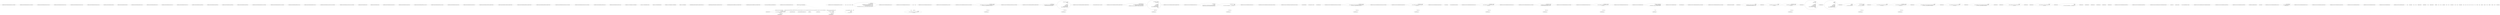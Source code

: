 digraph  {
m1_0 [cluster="HangFire.Storage.IWriteOnlyTransaction.ExpireJob(string, System.TimeSpan)", file="IWriteOnlyTransaction.cs", label="Entry HangFire.Storage.IWriteOnlyTransaction.ExpireJob(string, System.TimeSpan)", span="24-24"];
m1_1 [cluster="HangFire.Storage.IWriteOnlyTransaction.ExpireJob(string, System.TimeSpan)", file="IWriteOnlyTransaction.cs", label="Exit HangFire.Storage.IWriteOnlyTransaction.ExpireJob(string, System.TimeSpan)", span="24-24"];
m1_22 [cluster="HangFire.Storage.IWriteOnlyTransaction.RemoveFromSet(string, string)", file="IWriteOnlyTransaction.cs", label="Entry HangFire.Storage.IWriteOnlyTransaction.RemoveFromSet(string, string)", span="41-41"];
m1_23 [cluster="HangFire.Storage.IWriteOnlyTransaction.RemoveFromSet(string, string)", file="IWriteOnlyTransaction.cs", label="Exit HangFire.Storage.IWriteOnlyTransaction.RemoveFromSet(string, string)", span="41-41"];
m1_26 [cluster="HangFire.Storage.IWriteOnlyTransaction.RemoveFromList(string, string)", file="IWriteOnlyTransaction.cs", label="Entry HangFire.Storage.IWriteOnlyTransaction.RemoveFromList(string, string)", span="45-45"];
m1_27 [cluster="HangFire.Storage.IWriteOnlyTransaction.RemoveFromList(string, string)", file="IWriteOnlyTransaction.cs", label="Exit HangFire.Storage.IWriteOnlyTransaction.RemoveFromList(string, string)", span="45-45"];
m1_2 [cluster="HangFire.Storage.IWriteOnlyTransaction.PersistJob(string)", file="IWriteOnlyTransaction.cs", label="Entry HangFire.Storage.IWriteOnlyTransaction.PersistJob(string)", span="25-25"];
m1_3 [cluster="HangFire.Storage.IWriteOnlyTransaction.PersistJob(string)", file="IWriteOnlyTransaction.cs", label="Exit HangFire.Storage.IWriteOnlyTransaction.PersistJob(string)", span="25-25"];
m1_18 [cluster="HangFire.Storage.IWriteOnlyTransaction.AddToSet(string, string)", file="IWriteOnlyTransaction.cs", label="Entry HangFire.Storage.IWriteOnlyTransaction.AddToSet(string, string)", span="39-39"];
m1_19 [cluster="HangFire.Storage.IWriteOnlyTransaction.AddToSet(string, string)", file="IWriteOnlyTransaction.cs", label="Exit HangFire.Storage.IWriteOnlyTransaction.AddToSet(string, string)", span="39-39"];
m1_28 [cluster="HangFire.Storage.IWriteOnlyTransaction.TrimList(string, int, int)", file="IWriteOnlyTransaction.cs", label="Entry HangFire.Storage.IWriteOnlyTransaction.TrimList(string, int, int)", span="46-46"];
m1_29 [cluster="HangFire.Storage.IWriteOnlyTransaction.TrimList(string, int, int)", file="IWriteOnlyTransaction.cs", label="Exit HangFire.Storage.IWriteOnlyTransaction.TrimList(string, int, int)", span="46-46"];
m1_32 [cluster="HangFire.Storage.IWriteOnlyTransaction.DecrementValue(string)", file="IWriteOnlyTransaction.cs", label="Entry HangFire.Storage.IWriteOnlyTransaction.DecrementValue(string)", span="50-50"];
m1_33 [cluster="HangFire.Storage.IWriteOnlyTransaction.DecrementValue(string)", file="IWriteOnlyTransaction.cs", label="Exit HangFire.Storage.IWriteOnlyTransaction.DecrementValue(string)", span="50-50"];
m1_30 [cluster="HangFire.Storage.IWriteOnlyTransaction.IncrementValue(string)", file="IWriteOnlyTransaction.cs", label="Entry HangFire.Storage.IWriteOnlyTransaction.IncrementValue(string)", span="49-49"];
m1_31 [cluster="HangFire.Storage.IWriteOnlyTransaction.IncrementValue(string)", file="IWriteOnlyTransaction.cs", label="Exit HangFire.Storage.IWriteOnlyTransaction.IncrementValue(string)", span="49-49"];
m1_34 [cluster="HangFire.Storage.IWriteOnlyTransaction.ExpireValue(string, System.TimeSpan)", file="IWriteOnlyTransaction.cs", label="Entry HangFire.Storage.IWriteOnlyTransaction.ExpireValue(string, System.TimeSpan)", span="51-51"];
m1_35 [cluster="HangFire.Storage.IWriteOnlyTransaction.ExpireValue(string, System.TimeSpan)", file="IWriteOnlyTransaction.cs", label="Exit HangFire.Storage.IWriteOnlyTransaction.ExpireValue(string, System.TimeSpan)", span="51-51"];
m1_8 [cluster="HangFire.Storage.IWriteOnlyTransaction.AddToQueue(string, string)", file="IWriteOnlyTransaction.cs", label="Entry HangFire.Storage.IWriteOnlyTransaction.AddToQueue(string, string)", span="30-30"];
m1_9 [cluster="HangFire.Storage.IWriteOnlyTransaction.AddToQueue(string, string)", file="IWriteOnlyTransaction.cs", label="Exit HangFire.Storage.IWriteOnlyTransaction.AddToQueue(string, string)", span="30-30"];
m1_12 [cluster="HangFire.Storage.IWriteOnlyTransaction.IncrementCounter(string, System.TimeSpan)", file="IWriteOnlyTransaction.cs", label="Entry HangFire.Storage.IWriteOnlyTransaction.IncrementCounter(string, System.TimeSpan)", span="34-34"];
m1_13 [cluster="HangFire.Storage.IWriteOnlyTransaction.IncrementCounter(string, System.TimeSpan)", file="IWriteOnlyTransaction.cs", label="Exit HangFire.Storage.IWriteOnlyTransaction.IncrementCounter(string, System.TimeSpan)", span="34-34"];
m1_36 [cluster="HangFire.Storage.IWriteOnlyTransaction.Commit()", file="IWriteOnlyTransaction.cs", label="Entry HangFire.Storage.IWriteOnlyTransaction.Commit()", span="53-53"];
m1_37 [cluster="HangFire.Storage.IWriteOnlyTransaction.Commit()", file="IWriteOnlyTransaction.cs", label="Exit HangFire.Storage.IWriteOnlyTransaction.Commit()", span="53-53"];
m1_10 [cluster="HangFire.Storage.IWriteOnlyTransaction.IncrementCounter(string)", file="IWriteOnlyTransaction.cs", label="Entry HangFire.Storage.IWriteOnlyTransaction.IncrementCounter(string)", span="33-33"];
m1_11 [cluster="HangFire.Storage.IWriteOnlyTransaction.IncrementCounter(string)", file="IWriteOnlyTransaction.cs", label="Exit HangFire.Storage.IWriteOnlyTransaction.IncrementCounter(string)", span="33-33"];
m1_20 [cluster="HangFire.Storage.IWriteOnlyTransaction.AddToSet(string, string, double)", file="IWriteOnlyTransaction.cs", label="Entry HangFire.Storage.IWriteOnlyTransaction.AddToSet(string, string, double)", span="40-40"];
m1_21 [cluster="HangFire.Storage.IWriteOnlyTransaction.AddToSet(string, string, double)", file="IWriteOnlyTransaction.cs", label="Exit HangFire.Storage.IWriteOnlyTransaction.AddToSet(string, string, double)", span="40-40"];
m1_14 [cluster="HangFire.Storage.IWriteOnlyTransaction.DecrementCounter(string)", file="IWriteOnlyTransaction.cs", label="Entry HangFire.Storage.IWriteOnlyTransaction.DecrementCounter(string)", span="35-35"];
m1_15 [cluster="HangFire.Storage.IWriteOnlyTransaction.DecrementCounter(string)", file="IWriteOnlyTransaction.cs", label="Exit HangFire.Storage.IWriteOnlyTransaction.DecrementCounter(string)", span="35-35"];
m1_4 [cluster="HangFire.Storage.IWriteOnlyTransaction.SetJobState(string, HangFire.States.State)", file="IWriteOnlyTransaction.cs", label="Entry HangFire.Storage.IWriteOnlyTransaction.SetJobState(string, HangFire.States.State)", span="26-26"];
m1_5 [cluster="HangFire.Storage.IWriteOnlyTransaction.SetJobState(string, HangFire.States.State)", file="IWriteOnlyTransaction.cs", label="Exit HangFire.Storage.IWriteOnlyTransaction.SetJobState(string, HangFire.States.State)", span="26-26"];
m1_6 [cluster="HangFire.Storage.IWriteOnlyTransaction.AddJobState(string, HangFire.States.State)", file="IWriteOnlyTransaction.cs", label="Entry HangFire.Storage.IWriteOnlyTransaction.AddJobState(string, HangFire.States.State)", span="27-27"];
m1_7 [cluster="HangFire.Storage.IWriteOnlyTransaction.AddJobState(string, HangFire.States.State)", file="IWriteOnlyTransaction.cs", label="Exit HangFire.Storage.IWriteOnlyTransaction.AddJobState(string, HangFire.States.State)", span="27-27"];
m1_16 [cluster="HangFire.Storage.IWriteOnlyTransaction.DecrementCounter(string, System.TimeSpan)", file="IWriteOnlyTransaction.cs", label="Entry HangFire.Storage.IWriteOnlyTransaction.DecrementCounter(string, System.TimeSpan)", span="36-36"];
m1_17 [cluster="HangFire.Storage.IWriteOnlyTransaction.DecrementCounter(string, System.TimeSpan)", file="IWriteOnlyTransaction.cs", label="Exit HangFire.Storage.IWriteOnlyTransaction.DecrementCounter(string, System.TimeSpan)", span="36-36"];
m1_24 [cluster="HangFire.Storage.IWriteOnlyTransaction.InsertToList(string, string)", file="IWriteOnlyTransaction.cs", label="Entry HangFire.Storage.IWriteOnlyTransaction.InsertToList(string, string)", span="44-44"];
m1_25 [cluster="HangFire.Storage.IWriteOnlyTransaction.InsertToList(string, string)", file="IWriteOnlyTransaction.cs", label="Exit HangFire.Storage.IWriteOnlyTransaction.InsertToList(string, string)", span="44-44"];
m2_0 [cluster="Hangfire.Server.ServerWatchdogOptions.ServerWatchdogOptions()", file="RedisWriteOnlyTransaction.cs", label="Entry Hangfire.Server.ServerWatchdogOptions.ServerWatchdogOptions()", span="24-24"];
m2_1 [cluster="Hangfire.Server.ServerWatchdogOptions.ServerWatchdogOptions()", file="RedisWriteOnlyTransaction.cs", label="ServerTimeout = ServerWatchdog.DefaultServerTimeout", span="26-26"];
m2_2 [cluster="Hangfire.Server.ServerWatchdogOptions.ServerWatchdogOptions()", file="RedisWriteOnlyTransaction.cs", label="CheckInterval = ServerWatchdog.DefaultCheckInterval", span="27-27"];
m2_3 [cluster="Hangfire.Server.ServerWatchdogOptions.ServerWatchdogOptions()", file="RedisWriteOnlyTransaction.cs", label="Exit Hangfire.Server.ServerWatchdogOptions.ServerWatchdogOptions()", span="24-24"];
m2_4 [file="RedisWriteOnlyTransaction.cs", label="Hangfire.Server.ServerWatchdogOptions", span=""];
m3_2 [cluster="Hangfire.IBackgroundJobClient.ChangeState(string, Hangfire.States.IState, string)", file="SqlServerConnection.cs", label="Entry Hangfire.IBackgroundJobClient.ChangeState(string, Hangfire.States.IState, string)", span="96-96"];
m3_3 [cluster="Hangfire.IBackgroundJobClient.ChangeState(string, Hangfire.States.IState, string)", file="SqlServerConnection.cs", label="Exit Hangfire.IBackgroundJobClient.ChangeState(string, Hangfire.States.IState, string)", span="96-96"];
m3_0 [cluster="Hangfire.IBackgroundJobClient.Create(Hangfire.Common.Job, Hangfire.States.IState)", file="SqlServerConnection.cs", label="Entry Hangfire.IBackgroundJobClient.Create(Hangfire.Common.Job, Hangfire.States.IState)", span="65-65"];
m3_1 [cluster="Hangfire.IBackgroundJobClient.Create(Hangfire.Common.Job, Hangfire.States.IState)", file="SqlServerConnection.cs", label="Exit Hangfire.IBackgroundJobClient.Create(Hangfire.Common.Job, Hangfire.States.IState)", span="65-65"];
m4_5 [cluster="System.ArgumentNullException.ArgumentNullException(string)", file="SqlServerWriteOnlyTransaction.cs", label="Entry System.ArgumentNullException.ArgumentNullException(string)", span="0-0"];
m4_82 [cluster="HangFire.SqlServer.SqlServerWriteOnlyTransaction.AddToSet(string, string)", file="SqlServerWriteOnlyTransaction.cs", label="Entry HangFire.SqlServer.SqlServerWriteOnlyTransaction.AddToSet(string, string)", span="153-153"];
m4_83 [cluster="HangFire.SqlServer.SqlServerWriteOnlyTransaction.AddToSet(string, string)", file="SqlServerWriteOnlyTransaction.cs", label="AddToSet(key, value, 0.0)", span="155-155"];
m4_84 [cluster="HangFire.SqlServer.SqlServerWriteOnlyTransaction.AddToSet(string, string)", file="SqlServerWriteOnlyTransaction.cs", label="Exit HangFire.SqlServer.SqlServerWriteOnlyTransaction.AddToSet(string, string)", span="153-153"];
m4_98 [cluster="HangFire.SqlServer.SqlServerWriteOnlyTransaction.InsertToList(string, string)", file="SqlServerWriteOnlyTransaction.cs", label="Entry HangFire.SqlServer.SqlServerWriteOnlyTransaction.InsertToList(string, string)", span="179-179"];
m4_99 [cluster="HangFire.SqlServer.SqlServerWriteOnlyTransaction.InsertToList(string, string)", file="SqlServerWriteOnlyTransaction.cs", label="QueueCommand(x => x.Execute(\r\n                @''insert into HangFire.List ([Key], Value) values (@key, @value)'',\r\n                new { key, value }))", span="181-183"];
m4_100 [cluster="HangFire.SqlServer.SqlServerWriteOnlyTransaction.InsertToList(string, string)", file="SqlServerWriteOnlyTransaction.cs", label="Exit HangFire.SqlServer.SqlServerWriteOnlyTransaction.InsertToList(string, string)", span="179-179"];
m4_85 [cluster="HangFire.SqlServer.SqlServerWriteOnlyTransaction.AddToSet(string, string, double)", file="SqlServerWriteOnlyTransaction.cs", label="Entry HangFire.SqlServer.SqlServerWriteOnlyTransaction.AddToSet(string, string, double)", span="158-158"];
m4_86 [cluster="HangFire.SqlServer.SqlServerWriteOnlyTransaction.AddToSet(string, string, double)", file="SqlServerWriteOnlyTransaction.cs", label="string addSql = @''\r\nmerge HangFire.[Set] as Target\r\nusing (VALUES (@key, @value, @score)) as Source ([Key], Value, Score)\r\non Target.[Key] = Source.[Key] and Target.Value = Source.Value\r\nwhen matched then update set Score = Source.Score\r\nwhen not matched then insert ([Key], Value, Score) values (Source.[Key], Source.Value, Source.Score);''", span="160-165"];
m4_87 [cluster="HangFire.SqlServer.SqlServerWriteOnlyTransaction.AddToSet(string, string, double)", file="SqlServerWriteOnlyTransaction.cs", label="QueueCommand(x => x.Execute(\r\n                addSql,\r\n                new { key, value, score }))", span="167-169"];
m4_88 [cluster="HangFire.SqlServer.SqlServerWriteOnlyTransaction.AddToSet(string, string, double)", file="SqlServerWriteOnlyTransaction.cs", label="Exit HangFire.SqlServer.SqlServerWriteOnlyTransaction.AddToSet(string, string, double)", span="158-158"];
m4_64 [cluster="HangFire.SqlServer.SqlServerWriteOnlyTransaction.IncrementCounter(string, System.TimeSpan)", file="SqlServerWriteOnlyTransaction.cs", label="Entry HangFire.SqlServer.SqlServerWriteOnlyTransaction.IncrementCounter(string, System.TimeSpan)", span="132-132"];
m4_65 [cluster="HangFire.SqlServer.SqlServerWriteOnlyTransaction.IncrementCounter(string, System.TimeSpan)", file="SqlServerWriteOnlyTransaction.cs", label="QueueCommand(x => x.Execute(\r\n                @''insert into HangFire.Counter ([Key], [Value], [ExpireAt]) values (@key, @value, @expireAt)'',\r\n                new { key, value = +1, expireAt = DateTime.UtcNow.Add(expireIn) }))", span="134-136"];
m4_66 [cluster="HangFire.SqlServer.SqlServerWriteOnlyTransaction.IncrementCounter(string, System.TimeSpan)", file="SqlServerWriteOnlyTransaction.cs", label="Exit HangFire.SqlServer.SqlServerWriteOnlyTransaction.IncrementCounter(string, System.TimeSpan)", span="132-132"];
m4_44 [cluster="HangFire.SqlServer.SqlServerWriteOnlyTransaction.AddJobState(string, HangFire.States.State)", file="SqlServerWriteOnlyTransaction.cs", label="Entry HangFire.SqlServer.SqlServerWriteOnlyTransaction.AddJobState(string, HangFire.States.State)", span="96-96"];
m4_45 [cluster="HangFire.SqlServer.SqlServerWriteOnlyTransaction.AddJobState(string, HangFire.States.State)", file="SqlServerWriteOnlyTransaction.cs", label="string addStateSql = @''\r\ninsert into HangFire.State (JobId, Name, Reason, CreatedAt, Data)\r\nvalues (@jobId, @name, @reason, @createdAt, @data)''", span="98-100"];
m4_46 [cluster="HangFire.SqlServer.SqlServerWriteOnlyTransaction.AddJobState(string, HangFire.States.State)", file="SqlServerWriteOnlyTransaction.cs", label="QueueCommand(x => x.Execute(\r\n                addStateSql,\r\n                new\r\n                {\r\n                    jobId = jobId, \r\n                    name = state.Name,\r\n                    reason = state.Reason,\r\n                    createdAt = DateTime.UtcNow, \r\n                    data = JobHelper.ToJson(state.SerializeData())\r\n                }))", span="102-111"];
m4_47 [cluster="HangFire.SqlServer.SqlServerWriteOnlyTransaction.AddJobState(string, HangFire.States.State)", file="SqlServerWriteOnlyTransaction.cs", label="Exit HangFire.SqlServer.SqlServerWriteOnlyTransaction.AddJobState(string, HangFire.States.State)", span="96-96"];
m4_145 [cluster="System.Collections.Generic.Queue<T>.Enqueue(T)", file="SqlServerWriteOnlyTransaction.cs", label="Entry System.Collections.Generic.Queue<T>.Enqueue(T)", span="0-0"];
m4_35 [cluster="HangFire.SqlServer.SqlServerWriteOnlyTransaction.SetJobState(string, HangFire.States.State)", file="SqlServerWriteOnlyTransaction.cs", label="Entry HangFire.SqlServer.SqlServerWriteOnlyTransaction.SetJobState(string, HangFire.States.State)", span="76-76"];
m4_36 [cluster="HangFire.SqlServer.SqlServerWriteOnlyTransaction.SetJobState(string, HangFire.States.State)", file="SqlServerWriteOnlyTransaction.cs", label="string addAndSetStateSql = @''\r\ninsert into HangFire.State (JobId, Name, Reason, CreatedAt, Data)\r\nvalues (@jobId, @name, @reason, @createdAt, @data);\r\nupdate HangFire.Job set StateId = SCOPE_IDENTITY(), StateName = @name where Id = @id;''", span="78-81"];
m4_37 [cluster="HangFire.SqlServer.SqlServerWriteOnlyTransaction.SetJobState(string, HangFire.States.State)", file="SqlServerWriteOnlyTransaction.cs", label="QueueCommand(x => x.Execute(\r\n                addAndSetStateSql,\r\n                new\r\n                {\r\n                    jobId = jobId,\r\n                    name = state.Name,\r\n                    reason = state.Reason,\r\n                    createdAt = DateTime.UtcNow,\r\n                    data = JobHelper.ToJson(state.SerializeData()),\r\n                    id = jobId\r\n                }))", span="83-93"];
m4_38 [cluster="HangFire.SqlServer.SqlServerWriteOnlyTransaction.SetJobState(string, HangFire.States.State)", file="SqlServerWriteOnlyTransaction.cs", label="Exit HangFire.SqlServer.SqlServerWriteOnlyTransaction.SetJobState(string, HangFire.States.State)", span="76-76"];
m4_110 [cluster="HangFire.SqlServer.SqlServerWriteOnlyTransaction.TrimList(string, int, int)", file="SqlServerWriteOnlyTransaction.cs", label="Entry HangFire.SqlServer.SqlServerWriteOnlyTransaction.TrimList(string, int, int)", span="193-193"];
m4_111 [cluster="HangFire.SqlServer.SqlServerWriteOnlyTransaction.TrimList(string, int, int)", file="SqlServerWriteOnlyTransaction.cs", label="string trimSql = @''\r\nwith cte as (\r\nselect row_number() over (order by Id desc) as row_num, [Key] from HangFire.List)\r\ndelete from cte where row_num not between @start and @end and [Key] = @key''", span="195-198"];
m4_112 [cluster="HangFire.SqlServer.SqlServerWriteOnlyTransaction.TrimList(string, int, int)", file="SqlServerWriteOnlyTransaction.cs", label="QueueCommand(x => x.Execute(\r\n                trimSql,\r\n                new { key = key, start = keepStartingFrom + 1, end = keepEndingAt + 1 }))", span="200-202"];
m4_113 [cluster="HangFire.SqlServer.SqlServerWriteOnlyTransaction.TrimList(string, int, int)", file="SqlServerWriteOnlyTransaction.cs", label="Exit HangFire.SqlServer.SqlServerWriteOnlyTransaction.TrimList(string, int, int)", span="193-193"];
m4_23 [cluster="HangFire.SqlServer.SqlServerWriteOnlyTransaction.QueueCommand(System.Action<SqlConnection>)", file="SqlServerWriteOnlyTransaction.cs", label="Entry HangFire.SqlServer.SqlServerWriteOnlyTransaction.QueueCommand(System.Action<SqlConnection>)", span="256-256"];
m4_143 [cluster="HangFire.SqlServer.SqlServerWriteOnlyTransaction.QueueCommand(System.Action<SqlConnection>)", file="SqlServerWriteOnlyTransaction.cs", label="_commandQueue.Enqueue(action)", span="258-258"];
m4_144 [cluster="HangFire.SqlServer.SqlServerWriteOnlyTransaction.QueueCommand(System.Action<SqlConnection>)", file="SqlServerWriteOnlyTransaction.cs", label="Exit HangFire.SqlServer.SqlServerWriteOnlyTransaction.QueueCommand(System.Action<SqlConnection>)", span="256-256"];
m4_17 [cluster="Unk.EnlistTransaction", file="SqlServerWriteOnlyTransaction.cs", label="Entry Unk.EnlistTransaction", span=""];
m4_18 [cluster="System.Action<T>.Invoke(T)", file="SqlServerWriteOnlyTransaction.cs", label="Entry System.Action<T>.Invoke(T)", span="0-0"];
m4_15 [cluster="TransactionScope.cstr", file="SqlServerWriteOnlyTransaction.cs", label="Entry TransactionScope.cstr", span=""];
m4_76 [cluster="HangFire.SqlServer.SqlServerWriteOnlyTransaction.DecrementCounter(string, System.TimeSpan)", file="SqlServerWriteOnlyTransaction.cs", label="Entry HangFire.SqlServer.SqlServerWriteOnlyTransaction.DecrementCounter(string, System.TimeSpan)", span="146-146"];
m4_77 [cluster="HangFire.SqlServer.SqlServerWriteOnlyTransaction.DecrementCounter(string, System.TimeSpan)", file="SqlServerWriteOnlyTransaction.cs", label="QueueCommand(x => x.Execute(\r\n                @''insert into HangFire.Counter ([Key], [Value], [ExpireAt]) values (@key, @value, @expireAt)'',\r\n                new { key, value = -1, expireAt = DateTime.UtcNow.Add(expireIn) }))", span="148-150"];
m4_78 [cluster="HangFire.SqlServer.SqlServerWriteOnlyTransaction.DecrementCounter(string, System.TimeSpan)", file="SqlServerWriteOnlyTransaction.cs", label="Exit HangFire.SqlServer.SqlServerWriteOnlyTransaction.DecrementCounter(string, System.TimeSpan)", span="146-146"];
m4_70 [cluster="HangFire.SqlServer.SqlServerWriteOnlyTransaction.DecrementCounter(string)", file="SqlServerWriteOnlyTransaction.cs", label="Entry HangFire.SqlServer.SqlServerWriteOnlyTransaction.DecrementCounter(string)", span="139-139"];
m4_71 [cluster="HangFire.SqlServer.SqlServerWriteOnlyTransaction.DecrementCounter(string)", file="SqlServerWriteOnlyTransaction.cs", label="QueueCommand(x => x.Execute(\r\n                @''insert into HangFire.Counter ([Key], [Value]) values (@key, @value)'',\r\n                new { key, value = -1 }))", span="141-143"];
m4_72 [cluster="HangFire.SqlServer.SqlServerWriteOnlyTransaction.DecrementCounter(string)", file="SqlServerWriteOnlyTransaction.cs", label="Exit HangFire.SqlServer.SqlServerWriteOnlyTransaction.DecrementCounter(string)", span="139-139"];
m4_19 [cluster="Unk.Complete", file="SqlServerWriteOnlyTransaction.cs", label="Entry Unk.Complete", span=""];
m4_27 [cluster="System.DateTime.Add(System.TimeSpan)", file="SqlServerWriteOnlyTransaction.cs", label="Entry System.DateTime.Add(System.TimeSpan)", span="0-0"];
m4_92 [cluster="HangFire.SqlServer.SqlServerWriteOnlyTransaction.RemoveFromSet(string, string)", file="SqlServerWriteOnlyTransaction.cs", label="Entry HangFire.SqlServer.SqlServerWriteOnlyTransaction.RemoveFromSet(string, string)", span="172-172"];
m4_93 [cluster="HangFire.SqlServer.SqlServerWriteOnlyTransaction.RemoveFromSet(string, string)", file="SqlServerWriteOnlyTransaction.cs", label="QueueCommand(x => x.Execute(\r\n                @''delete from HangFire.[Set] where [Key] = @key and Value = @value'',\r\n                new { key, value }))", span="174-176"];
m4_94 [cluster="HangFire.SqlServer.SqlServerWriteOnlyTransaction.RemoveFromSet(string, string)", file="SqlServerWriteOnlyTransaction.cs", label="Exit HangFire.SqlServer.SqlServerWriteOnlyTransaction.RemoveFromSet(string, string)", span="172-172"];
m4_20 [cluster="HangFire.SqlServer.SqlServerWriteOnlyTransaction.ExpireJob(string, System.TimeSpan)", file="SqlServerWriteOnlyTransaction.cs", label="Entry HangFire.SqlServer.SqlServerWriteOnlyTransaction.ExpireJob(string, System.TimeSpan)", span="62-62"];
m4_21 [cluster="HangFire.SqlServer.SqlServerWriteOnlyTransaction.ExpireJob(string, System.TimeSpan)", file="SqlServerWriteOnlyTransaction.cs", label="QueueCommand(x => x.Execute(\r\n                @''update HangFire.Job set ExpireAt = @expireAt where Id = @id'',\r\n                new { expireAt = DateTime.UtcNow.Add(expireIn), id = jobId }))", span="64-66"];
m4_22 [cluster="HangFire.SqlServer.SqlServerWriteOnlyTransaction.ExpireJob(string, System.TimeSpan)", file="SqlServerWriteOnlyTransaction.cs", label="Exit HangFire.SqlServer.SqlServerWriteOnlyTransaction.ExpireJob(string, System.TimeSpan)", span="62-62"];
m4_104 [cluster="HangFire.SqlServer.SqlServerWriteOnlyTransaction.RemoveFromList(string, string)", file="SqlServerWriteOnlyTransaction.cs", label="Entry HangFire.SqlServer.SqlServerWriteOnlyTransaction.RemoveFromList(string, string)", span="186-186"];
m4_105 [cluster="HangFire.SqlServer.SqlServerWriteOnlyTransaction.RemoveFromList(string, string)", file="SqlServerWriteOnlyTransaction.cs", label="QueueCommand(x => x.Execute(\r\n                @''delete from HangFire.List where [Key] = @key and Value = @value'',\r\n                new { key, value }))", span="188-190"];
m4_106 [cluster="HangFire.SqlServer.SqlServerWriteOnlyTransaction.RemoveFromList(string, string)", file="SqlServerWriteOnlyTransaction.cs", label="Exit HangFire.SqlServer.SqlServerWriteOnlyTransaction.RemoveFromList(string, string)", span="186-186"];
m4_8 [cluster="HangFire.SqlServer.SqlServerWriteOnlyTransaction.Commit()", file="SqlServerWriteOnlyTransaction.cs", label="Entry HangFire.SqlServer.SqlServerWriteOnlyTransaction.Commit()", span="45-45"];
m4_9 [cluster="HangFire.SqlServer.SqlServerWriteOnlyTransaction.Commit()", file="SqlServerWriteOnlyTransaction.cs", label="var transaction = new TransactionScope(\r\n                TransactionScopeOption.Required,\r\n                new TransactionOptions { IsolationLevel = IsolationLevel.Serializable })", span="47-49"];
m4_10 [cluster="HangFire.SqlServer.SqlServerWriteOnlyTransaction.Commit()", file="SqlServerWriteOnlyTransaction.cs", label="_connection.EnlistTransaction(Transaction.Current)", span="51-51"];
m4_13 [cluster="HangFire.SqlServer.SqlServerWriteOnlyTransaction.Commit()", file="SqlServerWriteOnlyTransaction.cs", label="transaction.Complete()", span="58-58"];
m4_11 [cluster="HangFire.SqlServer.SqlServerWriteOnlyTransaction.Commit()", file="SqlServerWriteOnlyTransaction.cs", label=_commandQueue, span="53-53"];
m4_12 [cluster="HangFire.SqlServer.SqlServerWriteOnlyTransaction.Commit()", file="SqlServerWriteOnlyTransaction.cs", label="command(_connection)", span="55-55"];
m4_14 [cluster="HangFire.SqlServer.SqlServerWriteOnlyTransaction.Commit()", file="SqlServerWriteOnlyTransaction.cs", label="Exit HangFire.SqlServer.SqlServerWriteOnlyTransaction.Commit()", span="45-45"];
m4_16 [cluster="TransactionOptions.cstr", file="SqlServerWriteOnlyTransaction.cs", label="Entry TransactionOptions.cstr", span=""];
m4_137 [cluster="HangFire.SqlServer.SqlServerWriteOnlyTransaction.ExpireValue(string, System.TimeSpan)", file="SqlServerWriteOnlyTransaction.cs", label="Entry HangFire.SqlServer.SqlServerWriteOnlyTransaction.ExpireValue(string, System.TimeSpan)", span="249-249"];
m4_139 [cluster="HangFire.SqlServer.SqlServerWriteOnlyTransaction.ExpireValue(string, System.TimeSpan)", file="SqlServerWriteOnlyTransaction.cs", label="Exit HangFire.SqlServer.SqlServerWriteOnlyTransaction.ExpireValue(string, System.TimeSpan)", span="249-249"];
m4_42 [cluster="HangFire.States.State.SerializeData()", file="SqlServerWriteOnlyTransaction.cs", label="Entry HangFire.States.State.SerializeData()", span="27-27"];
m4_140 [cluster="lambda expression", file="SqlServerWriteOnlyTransaction.cs", label="Entry lambda expression", span="251-253"];
m4_25 [cluster="lambda expression", file="SqlServerWriteOnlyTransaction.cs", label="x.Execute(\r\n                @''update HangFire.Job set ExpireAt = @expireAt where Id = @id'',\r\n                new { expireAt = DateTime.UtcNow.Add(expireIn), id = jobId })", span="64-66"];
m4_24 [cluster="lambda expression", file="SqlServerWriteOnlyTransaction.cs", label="Entry lambda expression", span="64-66"];
m4_26 [cluster="lambda expression", file="SqlServerWriteOnlyTransaction.cs", label="Exit lambda expression", span="64-66"];
m4_33 [cluster="lambda expression", file="SqlServerWriteOnlyTransaction.cs", label="x.Execute(\r\n                @''update HangFire.Job set ExpireAt = NULL where Id = @id'',\r\n                new { id = jobId })", span="71-73"];
m4_32 [cluster="lambda expression", file="SqlServerWriteOnlyTransaction.cs", label="Entry lambda expression", span="71-73"];
m4_34 [cluster="lambda expression", file="SqlServerWriteOnlyTransaction.cs", label="Exit lambda expression", span="71-73"];
m4_40 [cluster="lambda expression", file="SqlServerWriteOnlyTransaction.cs", label="x.Execute(\r\n                addAndSetStateSql,\r\n                new\r\n                {\r\n                    jobId = jobId,\r\n                    name = state.Name,\r\n                    reason = state.Reason,\r\n                    createdAt = DateTime.UtcNow,\r\n                    data = JobHelper.ToJson(state.SerializeData()),\r\n                    id = jobId\r\n                })", span="83-93"];
m4_39 [cluster="lambda expression", file="SqlServerWriteOnlyTransaction.cs", label="Entry lambda expression", span="83-93"];
m4_41 [cluster="lambda expression", file="SqlServerWriteOnlyTransaction.cs", label="Exit lambda expression", span="83-93"];
m4_49 [cluster="lambda expression", file="SqlServerWriteOnlyTransaction.cs", label="x.Execute(\r\n                addStateSql,\r\n                new\r\n                {\r\n                    jobId = jobId, \r\n                    name = state.Name,\r\n                    reason = state.Reason,\r\n                    createdAt = DateTime.UtcNow, \r\n                    data = JobHelper.ToJson(state.SerializeData())\r\n                })", span="102-111"];
m4_48 [cluster="lambda expression", file="SqlServerWriteOnlyTransaction.cs", label="Entry lambda expression", span="102-111"];
m4_50 [cluster="lambda expression", file="SqlServerWriteOnlyTransaction.cs", label="Exit lambda expression", span="102-111"];
m4_56 [cluster="lambda expression", file="SqlServerWriteOnlyTransaction.cs", label="x.Execute(\r\n                enqueueJobSql,\r\n                new { jobId = jobId, queue = queue })", span="120-122"];
m4_55 [cluster="lambda expression", file="SqlServerWriteOnlyTransaction.cs", label="Entry lambda expression", span="120-122"];
m4_57 [cluster="lambda expression", file="SqlServerWriteOnlyTransaction.cs", label="Exit lambda expression", span="120-122"];
m4_62 [cluster="lambda expression", file="SqlServerWriteOnlyTransaction.cs", label="x.Execute(\r\n                @''insert into HangFire.Counter ([Key], [Value]) values (@key, @value)'',\r\n                new { key, value = +1 })", span="127-129"];
m4_61 [cluster="lambda expression", file="SqlServerWriteOnlyTransaction.cs", label="Entry lambda expression", span="127-129"];
m4_63 [cluster="lambda expression", file="SqlServerWriteOnlyTransaction.cs", label="Exit lambda expression", span="127-129"];
m4_68 [cluster="lambda expression", file="SqlServerWriteOnlyTransaction.cs", label="x.Execute(\r\n                @''insert into HangFire.Counter ([Key], [Value], [ExpireAt]) values (@key, @value, @expireAt)'',\r\n                new { key, value = +1, expireAt = DateTime.UtcNow.Add(expireIn) })", span="134-136"];
m4_67 [cluster="lambda expression", file="SqlServerWriteOnlyTransaction.cs", label="Entry lambda expression", span="134-136"];
m4_69 [cluster="lambda expression", file="SqlServerWriteOnlyTransaction.cs", label="Exit lambda expression", span="134-136"];
m4_74 [cluster="lambda expression", file="SqlServerWriteOnlyTransaction.cs", label="x.Execute(\r\n                @''insert into HangFire.Counter ([Key], [Value]) values (@key, @value)'',\r\n                new { key, value = -1 })", span="141-143"];
m4_73 [cluster="lambda expression", file="SqlServerWriteOnlyTransaction.cs", label="Entry lambda expression", span="141-143"];
m4_75 [cluster="lambda expression", file="SqlServerWriteOnlyTransaction.cs", label="Exit lambda expression", span="141-143"];
m4_80 [cluster="lambda expression", file="SqlServerWriteOnlyTransaction.cs", label="x.Execute(\r\n                @''insert into HangFire.Counter ([Key], [Value], [ExpireAt]) values (@key, @value, @expireAt)'',\r\n                new { key, value = -1, expireAt = DateTime.UtcNow.Add(expireIn) })", span="148-150"];
m4_79 [cluster="lambda expression", file="SqlServerWriteOnlyTransaction.cs", label="Entry lambda expression", span="148-150"];
m4_81 [cluster="lambda expression", file="SqlServerWriteOnlyTransaction.cs", label="Exit lambda expression", span="148-150"];
m4_90 [cluster="lambda expression", file="SqlServerWriteOnlyTransaction.cs", label="x.Execute(\r\n                addSql,\r\n                new { key, value, score })", span="167-169"];
m4_89 [cluster="lambda expression", file="SqlServerWriteOnlyTransaction.cs", label="Entry lambda expression", span="167-169"];
m4_91 [cluster="lambda expression", file="SqlServerWriteOnlyTransaction.cs", label="Exit lambda expression", span="167-169"];
m4_96 [cluster="lambda expression", file="SqlServerWriteOnlyTransaction.cs", label="x.Execute(\r\n                @''delete from HangFire.[Set] where [Key] = @key and Value = @value'',\r\n                new { key, value })", span="174-176"];
m4_95 [cluster="lambda expression", file="SqlServerWriteOnlyTransaction.cs", label="Entry lambda expression", span="174-176"];
m4_97 [cluster="lambda expression", file="SqlServerWriteOnlyTransaction.cs", label="Exit lambda expression", span="174-176"];
m4_102 [cluster="lambda expression", file="SqlServerWriteOnlyTransaction.cs", label="x.Execute(\r\n                @''insert into HangFire.List ([Key], Value) values (@key, @value)'',\r\n                new { key, value })", span="181-183"];
m4_101 [cluster="lambda expression", file="SqlServerWriteOnlyTransaction.cs", label="Entry lambda expression", span="181-183"];
m4_103 [cluster="lambda expression", file="SqlServerWriteOnlyTransaction.cs", label="Exit lambda expression", span="181-183"];
m4_108 [cluster="lambda expression", file="SqlServerWriteOnlyTransaction.cs", label="x.Execute(\r\n                @''delete from HangFire.List where [Key] = @key and Value = @value'',\r\n                new { key, value })", span="188-190"];
m4_107 [cluster="lambda expression", file="SqlServerWriteOnlyTransaction.cs", label="Entry lambda expression", span="188-190"];
m4_109 [cluster="lambda expression", file="SqlServerWriteOnlyTransaction.cs", label="Exit lambda expression", span="188-190"];
m4_115 [cluster="lambda expression", file="SqlServerWriteOnlyTransaction.cs", label="x.Execute(\r\n                trimSql,\r\n                new { key = key, start = keepStartingFrom + 1, end = keepEndingAt + 1 })", span="200-202"];
m4_114 [cluster="lambda expression", file="SqlServerWriteOnlyTransaction.cs", label="Entry lambda expression", span="200-202"];
m4_116 [cluster="lambda expression", file="SqlServerWriteOnlyTransaction.cs", label="Exit lambda expression", span="200-202"];
m4_122 [cluster="lambda expression", file="SqlServerWriteOnlyTransaction.cs", label="Entry lambda expression", span="216-224"];
m4_126 [cluster="lambda expression", file="SqlServerWriteOnlyTransaction.cs", label="Exit lambda expression", span="216-224"];
m4_132 [cluster="lambda expression", file="SqlServerWriteOnlyTransaction.cs", label="Entry lambda expression", span="238-246"];
m4_136 [cluster="lambda expression", file="SqlServerWriteOnlyTransaction.cs", label="Exit lambda expression", span="238-246"];
m4_142 [cluster="lambda expression", file="SqlServerWriteOnlyTransaction.cs", label="Exit lambda expression", span="251-253"];
m4_127 [cluster="HangFire.SqlServer.SqlServerWriteOnlyTransaction.DecrementValue(string)", file="SqlServerWriteOnlyTransaction.cs", label="Entry HangFire.SqlServer.SqlServerWriteOnlyTransaction.DecrementValue(string)", span="227-227"];
m4_131 [cluster="HangFire.SqlServer.SqlServerWriteOnlyTransaction.DecrementValue(string)", file="SqlServerWriteOnlyTransaction.cs", label="Exit HangFire.SqlServer.SqlServerWriteOnlyTransaction.DecrementValue(string)", span="227-227"];
m4_0 [cluster="HangFire.SqlServer.SqlServerWriteOnlyTransaction.SqlServerWriteOnlyTransaction(SqlConnection)", file="SqlServerWriteOnlyTransaction.cs", label="Entry HangFire.SqlServer.SqlServerWriteOnlyTransaction.SqlServerWriteOnlyTransaction(SqlConnection)", span="34-34"];
m4_1 [cluster="HangFire.SqlServer.SqlServerWriteOnlyTransaction.SqlServerWriteOnlyTransaction(SqlConnection)", file="SqlServerWriteOnlyTransaction.cs", label="connection == null", span="36-36"];
m4_3 [cluster="HangFire.SqlServer.SqlServerWriteOnlyTransaction.SqlServerWriteOnlyTransaction(SqlConnection)", file="SqlServerWriteOnlyTransaction.cs", label="_connection = connection", span="38-38"];
m4_2 [cluster="HangFire.SqlServer.SqlServerWriteOnlyTransaction.SqlServerWriteOnlyTransaction(SqlConnection)", file="SqlServerWriteOnlyTransaction.cs", label="throw new ArgumentNullException(''connection'');", span="36-36"];
m4_4 [cluster="HangFire.SqlServer.SqlServerWriteOnlyTransaction.SqlServerWriteOnlyTransaction(SqlConnection)", file="SqlServerWriteOnlyTransaction.cs", label="Exit HangFire.SqlServer.SqlServerWriteOnlyTransaction.SqlServerWriteOnlyTransaction(SqlConnection)", span="34-34"];
m4_117 [cluster="HangFire.SqlServer.SqlServerWriteOnlyTransaction.IncrementValue(string)", file="SqlServerWriteOnlyTransaction.cs", label="Entry HangFire.SqlServer.SqlServerWriteOnlyTransaction.IncrementValue(string)", span="205-205"];
m4_121 [cluster="HangFire.SqlServer.SqlServerWriteOnlyTransaction.IncrementValue(string)", file="SqlServerWriteOnlyTransaction.cs", label="Exit HangFire.SqlServer.SqlServerWriteOnlyTransaction.IncrementValue(string)", span="205-205"];
m4_43 [cluster="HangFire.Common.JobHelper.ToJson(object)", file="SqlServerWriteOnlyTransaction.cs", label="Entry HangFire.Common.JobHelper.ToJson(object)", span="23-23"];
m4_28 [cluster="Unk.Execute", file="SqlServerWriteOnlyTransaction.cs", label="Entry Unk.Execute", span=""];
m4_51 [cluster="HangFire.SqlServer.SqlServerWriteOnlyTransaction.AddToQueue(string, string)", file="SqlServerWriteOnlyTransaction.cs", label="Entry HangFire.SqlServer.SqlServerWriteOnlyTransaction.AddToQueue(string, string)", span="114-114"];
m4_52 [cluster="HangFire.SqlServer.SqlServerWriteOnlyTransaction.AddToQueue(string, string)", file="SqlServerWriteOnlyTransaction.cs", label="string enqueueJobSql = @''\r\ninsert into HangFire.JobQueue (JobId, Queue)\r\nvalues (@jobId, @queue)''", span="116-118"];
m4_53 [cluster="HangFire.SqlServer.SqlServerWriteOnlyTransaction.AddToQueue(string, string)", file="SqlServerWriteOnlyTransaction.cs", label="QueueCommand(x => x.Execute(\r\n                enqueueJobSql,\r\n                new { jobId = jobId, queue = queue }))", span="120-122"];
m4_54 [cluster="HangFire.SqlServer.SqlServerWriteOnlyTransaction.AddToQueue(string, string)", file="SqlServerWriteOnlyTransaction.cs", label="Exit HangFire.SqlServer.SqlServerWriteOnlyTransaction.AddToQueue(string, string)", span="114-114"];
m4_58 [cluster="HangFire.SqlServer.SqlServerWriteOnlyTransaction.IncrementCounter(string)", file="SqlServerWriteOnlyTransaction.cs", label="Entry HangFire.SqlServer.SqlServerWriteOnlyTransaction.IncrementCounter(string)", span="125-125"];
m4_59 [cluster="HangFire.SqlServer.SqlServerWriteOnlyTransaction.IncrementCounter(string)", file="SqlServerWriteOnlyTransaction.cs", label="QueueCommand(x => x.Execute(\r\n                @''insert into HangFire.Counter ([Key], [Value]) values (@key, @value)'',\r\n                new { key, value = +1 }))", span="127-129"];
m4_60 [cluster="HangFire.SqlServer.SqlServerWriteOnlyTransaction.IncrementCounter(string)", file="SqlServerWriteOnlyTransaction.cs", label="Exit HangFire.SqlServer.SqlServerWriteOnlyTransaction.IncrementCounter(string)", span="125-125"];
m4_29 [cluster="HangFire.SqlServer.SqlServerWriteOnlyTransaction.PersistJob(string)", file="SqlServerWriteOnlyTransaction.cs", label="Entry HangFire.SqlServer.SqlServerWriteOnlyTransaction.PersistJob(string)", span="69-69"];
m4_30 [cluster="HangFire.SqlServer.SqlServerWriteOnlyTransaction.PersistJob(string)", file="SqlServerWriteOnlyTransaction.cs", label="QueueCommand(x => x.Execute(\r\n                @''update HangFire.Job set ExpireAt = NULL where Id = @id'',\r\n                new { id = jobId }))", span="71-73"];
m4_31 [cluster="HangFire.SqlServer.SqlServerWriteOnlyTransaction.PersistJob(string)", file="SqlServerWriteOnlyTransaction.cs", label="Exit HangFire.SqlServer.SqlServerWriteOnlyTransaction.PersistJob(string)", span="69-69"];
m4_6 [cluster="HangFire.SqlServer.SqlServerWriteOnlyTransaction.Dispose()", file="SqlServerWriteOnlyTransaction.cs", label="Entry HangFire.SqlServer.SqlServerWriteOnlyTransaction.Dispose()", span="41-41"];
m4_7 [cluster="HangFire.SqlServer.SqlServerWriteOnlyTransaction.Dispose()", file="SqlServerWriteOnlyTransaction.cs", label="Exit HangFire.SqlServer.SqlServerWriteOnlyTransaction.Dispose()", span="41-41"];
m4_146 [file="SqlServerWriteOnlyTransaction.cs", label="HangFire.SqlServer.SqlServerWriteOnlyTransaction", span=""];
m4_147 [file="SqlServerWriteOnlyTransaction.cs", label=string, span=""];
m4_148 [file="SqlServerWriteOnlyTransaction.cs", label="System.TimeSpan", span=""];
m4_149 [file="SqlServerWriteOnlyTransaction.cs", label=string, span=""];
m4_150 [file="SqlServerWriteOnlyTransaction.cs", label=string, span=""];
m4_151 [file="SqlServerWriteOnlyTransaction.cs", label="HangFire.States.State", span=""];
m4_152 [file="SqlServerWriteOnlyTransaction.cs", label=addAndSetStateSql, span=""];
m4_153 [file="SqlServerWriteOnlyTransaction.cs", label=string, span=""];
m4_154 [file="SqlServerWriteOnlyTransaction.cs", label="HangFire.States.State", span=""];
m4_155 [file="SqlServerWriteOnlyTransaction.cs", label=addStateSql, span=""];
m4_156 [file="SqlServerWriteOnlyTransaction.cs", label=string, span=""];
m4_157 [file="SqlServerWriteOnlyTransaction.cs", label=string, span=""];
m4_158 [file="SqlServerWriteOnlyTransaction.cs", label=enqueueJobSql, span=""];
m4_159 [file="SqlServerWriteOnlyTransaction.cs", label=string, span=""];
m4_160 [file="SqlServerWriteOnlyTransaction.cs", label=string, span=""];
m4_161 [file="SqlServerWriteOnlyTransaction.cs", label="System.TimeSpan", span=""];
m4_162 [file="SqlServerWriteOnlyTransaction.cs", label=string, span=""];
m4_163 [file="SqlServerWriteOnlyTransaction.cs", label=string, span=""];
m4_164 [file="SqlServerWriteOnlyTransaction.cs", label="System.TimeSpan", span=""];
m4_165 [file="SqlServerWriteOnlyTransaction.cs", label=string, span=""];
m4_166 [file="SqlServerWriteOnlyTransaction.cs", label=string, span=""];
m4_167 [file="SqlServerWriteOnlyTransaction.cs", label=double, span=""];
m4_168 [file="SqlServerWriteOnlyTransaction.cs", label=addSql, span=""];
m4_169 [file="SqlServerWriteOnlyTransaction.cs", label=string, span=""];
m4_170 [file="SqlServerWriteOnlyTransaction.cs", label=string, span=""];
m4_171 [file="SqlServerWriteOnlyTransaction.cs", label=string, span=""];
m4_172 [file="SqlServerWriteOnlyTransaction.cs", label=string, span=""];
m4_173 [file="SqlServerWriteOnlyTransaction.cs", label=string, span=""];
m4_174 [file="SqlServerWriteOnlyTransaction.cs", label=string, span=""];
m4_175 [file="SqlServerWriteOnlyTransaction.cs", label=string, span=""];
m4_176 [file="SqlServerWriteOnlyTransaction.cs", label=int, span=""];
m4_177 [file="SqlServerWriteOnlyTransaction.cs", label=int, span=""];
m4_178 [file="SqlServerWriteOnlyTransaction.cs", label=trimSql, span=""];
m4_179 [file="SqlServerWriteOnlyTransaction.cs", label=string, span=""];
m4_180 [file="SqlServerWriteOnlyTransaction.cs", label=updateSql, span=""];
m4_181 [file="SqlServerWriteOnlyTransaction.cs", label=insertSql, span=""];
m4_182 [file="SqlServerWriteOnlyTransaction.cs", label=string, span=""];
m4_183 [file="SqlServerWriteOnlyTransaction.cs", label=updateSql, span=""];
m4_184 [file="SqlServerWriteOnlyTransaction.cs", label=insertSql, span=""];
m4_185 [file="SqlServerWriteOnlyTransaction.cs", label=string, span=""];
m4_186 [file="SqlServerWriteOnlyTransaction.cs", label="System.TimeSpan", span=""];
m4_98 -> m4_102  [color=darkseagreen4, key=1, label=string, style=dashed];
m4_99 -> m4_101  [color=darkseagreen4, key=1, label="lambda expression", style=dashed];
m4_85 -> m4_87  [color=darkseagreen4, key=1, label=string, style=dashed];
m4_85 -> m4_90  [color=darkseagreen4, key=1, label=string, style=dashed];
m4_86 -> m4_90  [color=darkseagreen4, key=1, label=addSql, style=dashed];
m4_87 -> m4_89  [color=darkseagreen4, key=1, label="lambda expression", style=dashed];
m4_65 -> m4_67  [color=darkseagreen4, key=1, label="lambda expression", style=dashed];
m4_46 -> m4_48  [color=darkseagreen4, key=1, label="lambda expression", style=dashed];
m4_37 -> m4_39  [color=darkseagreen4, key=1, label="lambda expression", style=dashed];
m4_112 -> m4_114  [color=darkseagreen4, key=1, label="lambda expression", style=dashed];
m4_77 -> m4_79  [color=darkseagreen4, key=1, label="lambda expression", style=dashed];
m4_71 -> m4_73  [color=darkseagreen4, key=1, label="lambda expression", style=dashed];
m4_93 -> m4_95  [color=darkseagreen4, key=1, label="lambda expression", style=dashed];
m4_21 -> m4_24  [color=darkseagreen4, key=1, label="lambda expression", style=dashed];
m4_105 -> m4_107  [color=darkseagreen4, key=1, label="lambda expression", style=dashed];
m4_9 -> m4_13  [color=darkseagreen4, key=1, label=transaction, style=dashed];
m4_53 -> m4_55  [color=darkseagreen4, key=1, label="lambda expression", style=dashed];
m4_59 -> m4_61  [color=darkseagreen4, key=1, label="lambda expression", style=dashed];
m4_30 -> m4_32  [color=darkseagreen4, key=1, label="lambda expression", style=dashed];
m4_146 -> m4_10  [color=darkseagreen4, key=1, label="HangFire.SqlServer.SqlServerWriteOnlyTransaction", style=dashed];
m4_146 -> m4_11  [color=darkseagreen4, key=1, label="HangFire.SqlServer.SqlServerWriteOnlyTransaction", style=dashed];
m4_146 -> m4_12  [color=darkseagreen4, key=1, label="HangFire.SqlServer.SqlServerWriteOnlyTransaction", style=dashed];
m4_146 -> m4_83  [color=darkseagreen4, key=1, label="HangFire.SqlServer.SqlServerWriteOnlyTransaction", style=dashed];
m4_146 -> m4_87  [color=darkseagreen4, key=1, label="HangFire.SqlServer.SqlServerWriteOnlyTransaction", style=dashed];
m4_146 -> m4_99  [color=darkseagreen4, key=1, label="HangFire.SqlServer.SqlServerWriteOnlyTransaction", style=dashed];
m4_146 -> m4_143  [color=darkseagreen4, key=1, label="HangFire.SqlServer.SqlServerWriteOnlyTransaction", style=dashed];
m4_165 -> m4_90  [color=darkseagreen4, key=1, label=string, style=dashed];
m4_166 -> m4_90  [color=darkseagreen4, key=1, label=string, style=dashed];
m4_167 -> m4_90  [color=darkseagreen4, key=1, label=double, style=dashed];
m4_168 -> m4_90  [color=darkseagreen4, key=1, label=addSql, style=dashed];
m4_171 -> m4_102  [color=darkseagreen4, key=1, label=string, style=dashed];
m4_172 -> m4_102  [color=darkseagreen4, key=1, label=string, style=dashed];
}
